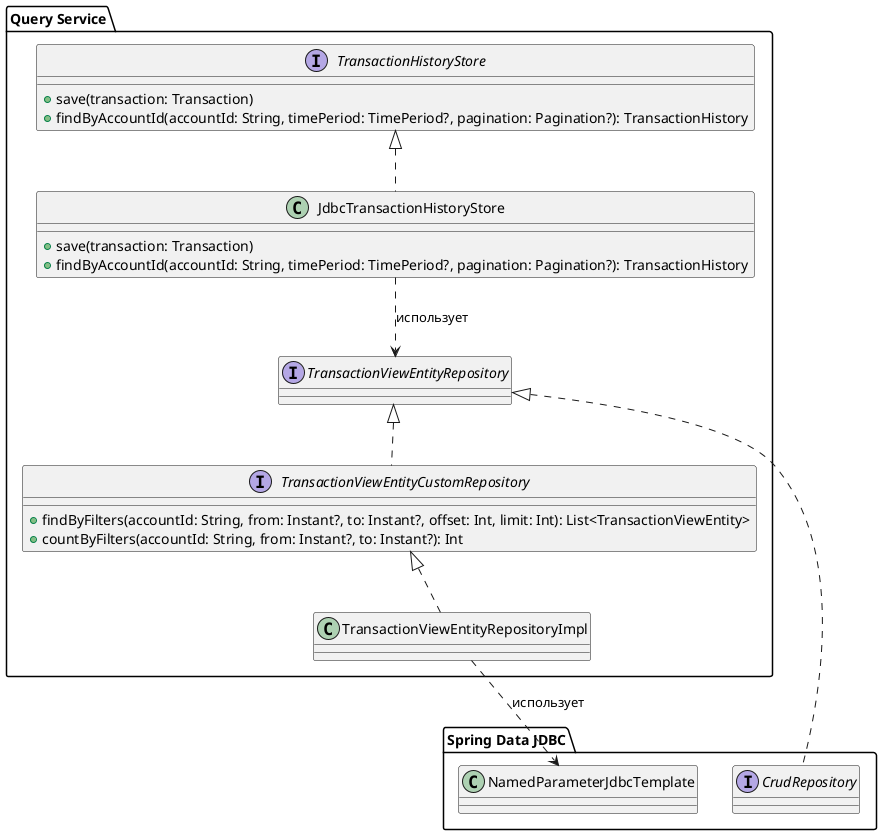 @startuml
package "Query Service" {
    interface TransactionHistoryStore {
        + save(transaction: Transaction)
        + findByAccountId(accountId: String, timePeriod: TimePeriod?, pagination: Pagination?): TransactionHistory
    }

    class JdbcTransactionHistoryStore {
        + save(transaction: Transaction)
        + findByAccountId(accountId: String, timePeriod: TimePeriod?, pagination: Pagination?): TransactionHistory
    }

    interface TransactionViewEntityRepository

    interface TransactionViewEntityCustomRepository {
        + findByFilters(accountId: String, from: Instant?, to: Instant?, offset: Int, limit: Int): List<TransactionViewEntity>
        + countByFilters(accountId: String, from: Instant?, to: Instant?): Int
    }

    class TransactionViewEntityRepositoryImpl
}

package "Spring Data JDBC" {
  interface CrudRepository

  class NamedParameterJdbcTemplate
}

TransactionHistoryStore <|.. JdbcTransactionHistoryStore
JdbcTransactionHistoryStore ..> TransactionViewEntityRepository : использует
TransactionViewEntityRepository <|.. CrudRepository
TransactionViewEntityRepository <|.. TransactionViewEntityCustomRepository
TransactionViewEntityCustomRepository <|.. TransactionViewEntityRepositoryImpl
TransactionViewEntityRepositoryImpl ..> NamedParameterJdbcTemplate : использует
@enduml
